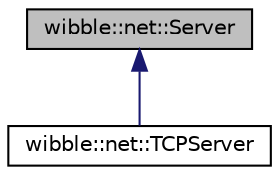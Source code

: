 digraph G
{
  edge [fontname="Helvetica",fontsize="10",labelfontname="Helvetica",labelfontsize="10"];
  node [fontname="Helvetica",fontsize="10",shape=record];
  Node1 [label="wibble::net::Server",height=0.2,width=0.4,color="black", fillcolor="grey75", style="filled" fontcolor="black"];
  Node1 -> Node2 [dir="back",color="midnightblue",fontsize="10",style="solid",fontname="Helvetica"];
  Node2 [label="wibble::net::TCPServer",height=0.2,width=0.4,color="black", fillcolor="white", style="filled",URL="$structwibble_1_1net_1_1TCPServer.html"];
}
